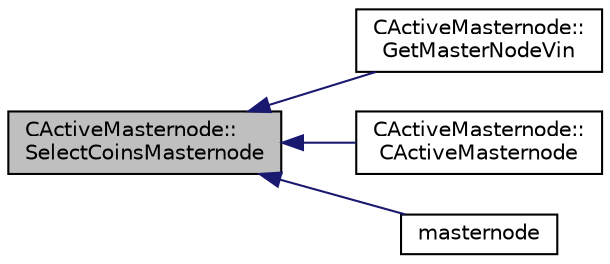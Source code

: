 digraph "CActiveMasternode::SelectCoinsMasternode"
{
  edge [fontname="Helvetica",fontsize="10",labelfontname="Helvetica",labelfontsize="10"];
  node [fontname="Helvetica",fontsize="10",shape=record];
  rankdir="LR";
  Node521 [label="CActiveMasternode::\lSelectCoinsMasternode",height=0.2,width=0.4,color="black", fillcolor="grey75", style="filled", fontcolor="black"];
  Node521 -> Node522 [dir="back",color="midnightblue",fontsize="10",style="solid",fontname="Helvetica"];
  Node522 [label="CActiveMasternode::\lGetMasterNodeVin",height=0.2,width=0.4,color="black", fillcolor="white", style="filled",URL="$d9/d29/class_c_active_masternode.html#adc93036b86ee9ef6abe5e0b783a51283"];
  Node521 -> Node523 [dir="back",color="midnightblue",fontsize="10",style="solid",fontname="Helvetica"];
  Node523 [label="CActiveMasternode::\lCActiveMasternode",height=0.2,width=0.4,color="black", fillcolor="white", style="filled",URL="$d9/d29/class_c_active_masternode.html#a7ffb946d1b2aad0054d3b3efce8c0543"];
  Node521 -> Node524 [dir="back",color="midnightblue",fontsize="10",style="solid",fontname="Helvetica"];
  Node524 [label="masternode",height=0.2,width=0.4,color="black", fillcolor="white", style="filled",URL="$d5/d6b/rpcstashedsend_8cpp.html#a30609e443aeb47c29ed0878d16b1b5e1"];
}
